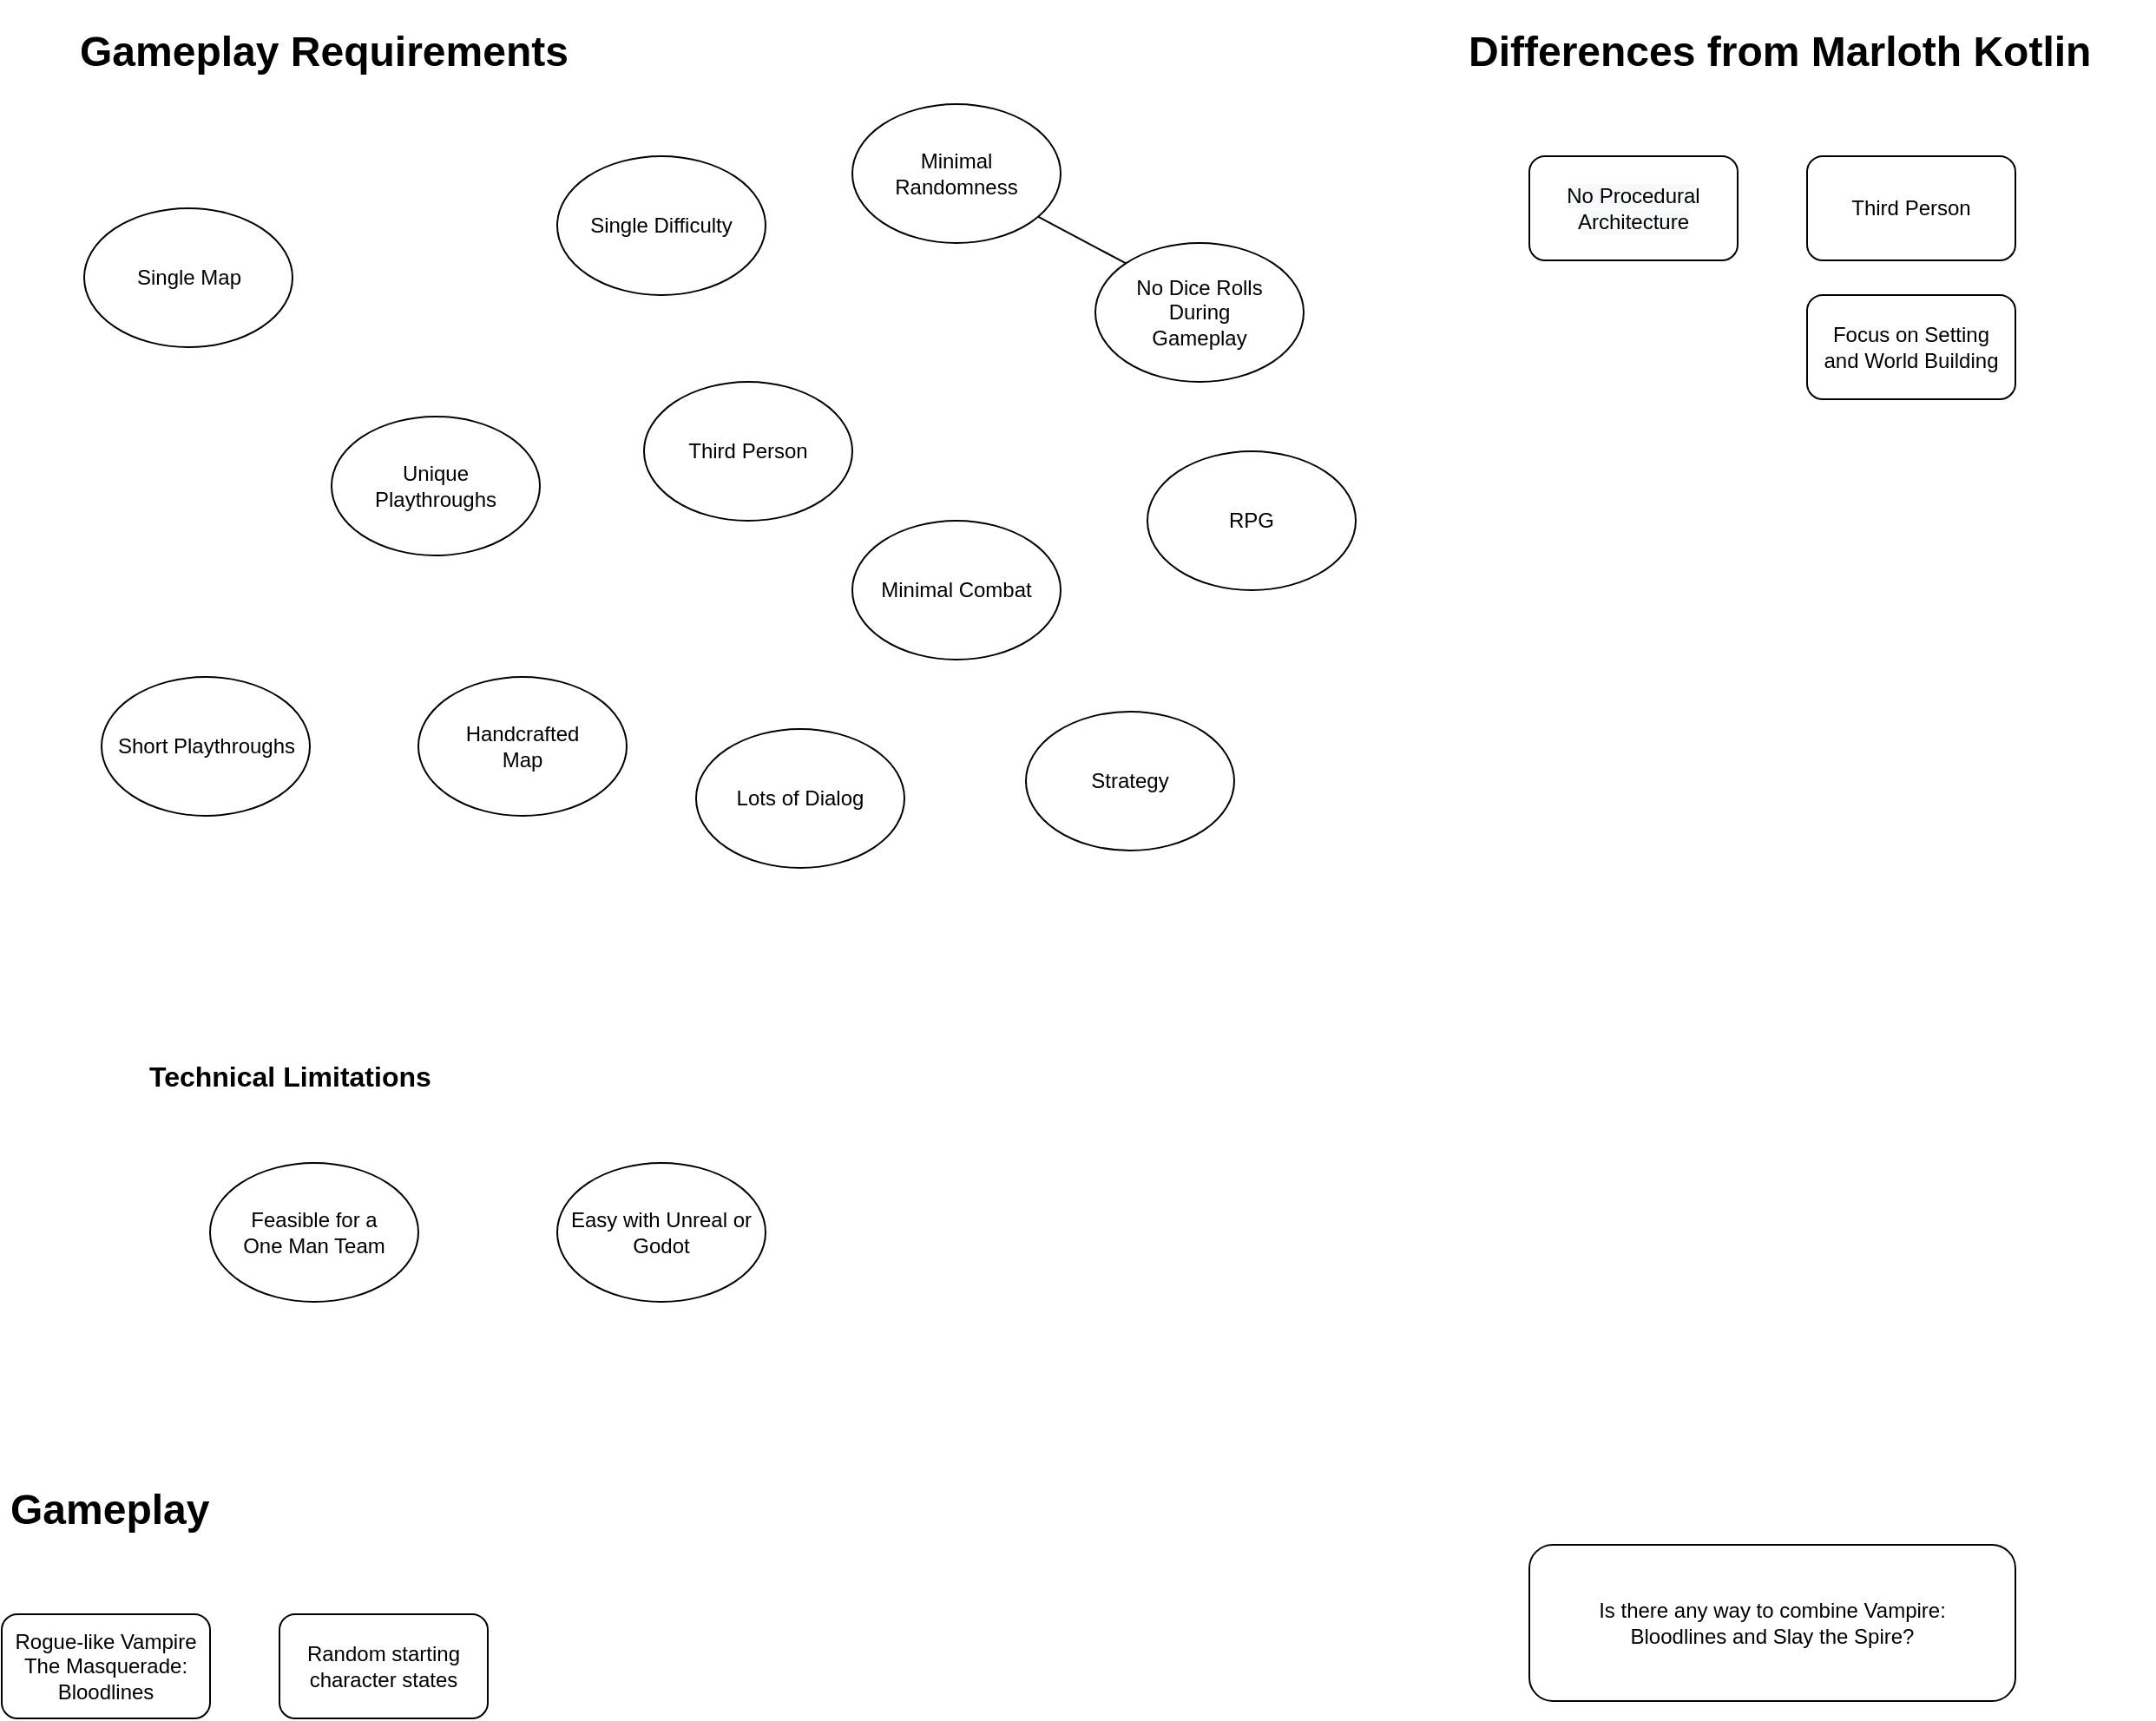 <mxfile version="16.0.2" type="device" pages="2"><diagram id="My13g6uGMonvz6SDreOy" name="High Level"><mxGraphModel dx="-578" dy="865" grid="1" gridSize="10" guides="1" tooltips="1" connect="1" arrows="1" fold="1" page="1" pageScale="1" pageWidth="840" pageHeight="840" math="0" shadow="0"><root><mxCell id="0"/><mxCell id="1" parent="0"/><mxCell id="fRn42tReMFn0H8pzA8Cg-2" value="&lt;h1&gt;Gameplay Requirements&lt;/h1&gt;" style="text;html=1;strokeColor=none;fillColor=none;spacing=5;spacingTop=-20;whiteSpace=wrap;overflow=hidden;rounded=0;shadow=0;glass=0;labelBorderColor=none;sketch=0;fontSize=12;" parent="1" vertex="1"><mxGeometry x="1760" y="40" width="320" height="40" as="geometry"/></mxCell><mxCell id="fRn42tReMFn0H8pzA8Cg-6" value="Third Person" style="ellipse;whiteSpace=wrap;html=1;rounded=1;shadow=0;glass=0;labelBorderColor=none;sketch=0;fontSize=12;strokeWidth=1;" parent="1" vertex="1"><mxGeometry x="2090" y="250" width="120" height="80" as="geometry"/></mxCell><mxCell id="fRn42tReMFn0H8pzA8Cg-7" value="RPG" style="ellipse;whiteSpace=wrap;html=1;rounded=1;shadow=0;glass=0;labelBorderColor=none;sketch=0;fontSize=12;strokeWidth=1;" parent="1" vertex="1"><mxGeometry x="2380" y="290" width="120" height="80" as="geometry"/></mxCell><mxCell id="fRn42tReMFn0H8pzA8Cg-8" value="Single Map" style="ellipse;whiteSpace=wrap;html=1;rounded=1;shadow=0;glass=0;labelBorderColor=none;sketch=0;fontSize=12;strokeWidth=1;" parent="1" vertex="1"><mxGeometry x="1767.5" y="150" width="120" height="80" as="geometry"/></mxCell><mxCell id="fRn42tReMFn0H8pzA8Cg-9" value="Single Difficulty" style="ellipse;whiteSpace=wrap;html=1;rounded=1;shadow=0;glass=0;labelBorderColor=none;sketch=0;fontSize=12;strokeWidth=1;" parent="1" vertex="1"><mxGeometry x="2040" y="120" width="120" height="80" as="geometry"/></mxCell><mxCell id="fRn42tReMFn0H8pzA8Cg-11" value="Short Playthroughs" style="ellipse;whiteSpace=wrap;html=1;rounded=1;shadow=0;glass=0;labelBorderColor=none;sketch=0;fontSize=12;strokeWidth=1;" parent="1" vertex="1"><mxGeometry x="1777.5" y="420" width="120" height="80" as="geometry"/></mxCell><mxCell id="fRn42tReMFn0H8pzA8Cg-13" value="Unique Playthroughs" style="ellipse;whiteSpace=wrap;html=1;rounded=1;shadow=0;glass=0;labelBorderColor=none;sketch=0;fontSize=12;strokeWidth=1;spacing=20;" parent="1" vertex="1"><mxGeometry x="1910" y="270" width="120" height="80" as="geometry"/></mxCell><mxCell id="fRn42tReMFn0H8pzA8Cg-15" value="Handcrafted Map" style="ellipse;whiteSpace=wrap;html=1;rounded=1;shadow=0;glass=0;labelBorderColor=none;sketch=0;fontSize=12;strokeWidth=1;spacing=20;" parent="1" vertex="1"><mxGeometry x="1960" y="420" width="120" height="80" as="geometry"/></mxCell><mxCell id="fRn42tReMFn0H8pzA8Cg-17" value="Feasible for a&lt;br&gt;One Man Team" style="ellipse;whiteSpace=wrap;html=1;rounded=1;shadow=0;glass=0;labelBorderColor=none;sketch=0;fontSize=12;strokeWidth=1;" parent="1" vertex="1"><mxGeometry x="1840" y="700" width="120" height="80" as="geometry"/></mxCell><mxCell id="fRn42tReMFn0H8pzA8Cg-18" value="Easy with Unreal or Godot" style="ellipse;whiteSpace=wrap;html=1;rounded=1;shadow=0;glass=0;labelBorderColor=none;sketch=0;fontSize=12;strokeWidth=1;" parent="1" vertex="1"><mxGeometry x="2040" y="700" width="120" height="80" as="geometry"/></mxCell><mxCell id="fRn42tReMFn0H8pzA8Cg-19" value="Technical Limitations" style="text;strokeColor=none;fillColor=none;spacing=5;spacingTop=-20;whiteSpace=wrap;overflow=hidden;rounded=0;shadow=0;glass=0;labelBorderColor=none;sketch=0;fontSize=16;verticalAlign=middle;html=1;fontStyle=1" parent="1" vertex="1"><mxGeometry x="1800" y="640" width="300" height="40" as="geometry"/></mxCell><mxCell id="fRn42tReMFn0H8pzA8Cg-26" value="&lt;h1&gt;Differences from Marloth Kotlin&lt;/h1&gt;" style="text;html=1;strokeColor=none;fillColor=none;spacing=5;spacingTop=-20;whiteSpace=wrap;overflow=hidden;rounded=0;shadow=0;glass=0;labelBorderColor=none;sketch=0;fontSize=12;" parent="1" vertex="1"><mxGeometry x="2560" y="40" width="400" height="40" as="geometry"/></mxCell><mxCell id="fRn42tReMFn0H8pzA8Cg-27" value="&lt;span style=&quot;color: rgb(0 , 0 , 0) ; font-family: &amp;#34;helvetica&amp;#34; ; font-size: 12px ; font-style: normal ; font-weight: 400 ; letter-spacing: normal ; text-align: center ; text-indent: 0px ; text-transform: none ; word-spacing: 0px ; background-color: rgb(248 , 249 , 250) ; display: inline ; float: none&quot;&gt;No Procedural Architecture&lt;/span&gt;" style="rounded=1;whiteSpace=wrap;html=1;" parent="1" vertex="1"><mxGeometry x="2600" y="120" width="120" height="60" as="geometry"/></mxCell><mxCell id="fRn42tReMFn0H8pzA8Cg-29" value="Third Person" style="rounded=1;whiteSpace=wrap;html=1;" parent="1" vertex="1"><mxGeometry x="2760" y="120" width="120" height="60" as="geometry"/></mxCell><mxCell id="fRn42tReMFn0H8pzA8Cg-30" value="Focus on Setting and World Building" style="rounded=1;whiteSpace=wrap;html=1;spacing=10;" parent="1" vertex="1"><mxGeometry x="2760" y="200" width="120" height="60" as="geometry"/></mxCell><mxCell id="EkcVSjIezmXCEigbmcfj-1" value="Strategy" style="ellipse;whiteSpace=wrap;html=1;rounded=1;shadow=0;glass=0;labelBorderColor=none;sketch=0;fontSize=12;strokeWidth=1;" parent="1" vertex="1"><mxGeometry x="2310" y="440" width="120" height="80" as="geometry"/></mxCell><mxCell id="EkcVSjIezmXCEigbmcfj-2" value="Minimal Combat" style="ellipse;whiteSpace=wrap;html=1;rounded=1;shadow=0;glass=0;labelBorderColor=none;sketch=0;fontSize=12;strokeWidth=1;" parent="1" vertex="1"><mxGeometry x="2210" y="330" width="120" height="80" as="geometry"/></mxCell><mxCell id="EkcVSjIezmXCEigbmcfj-3" value="&lt;h1&gt;Gameplay&lt;/h1&gt;" style="text;html=1;strokeColor=none;fillColor=none;spacing=5;spacingTop=-20;whiteSpace=wrap;overflow=hidden;rounded=0;shadow=0;glass=0;labelBorderColor=none;sketch=0;fontSize=12;" parent="1" vertex="1"><mxGeometry x="1720" y="880" width="200" height="40" as="geometry"/></mxCell><mxCell id="EkcVSjIezmXCEigbmcfj-4" value="Rogue-like Vampire The Masquerade: Bloodlines" style="rounded=1;whiteSpace=wrap;html=1;" parent="1" vertex="1"><mxGeometry x="1720" y="960" width="120" height="60" as="geometry"/></mxCell><mxCell id="EkcVSjIezmXCEigbmcfj-5" value="Random starting character states" style="rounded=1;whiteSpace=wrap;html=1;" parent="1" vertex="1"><mxGeometry x="1880" y="960" width="120" height="60" as="geometry"/></mxCell><mxCell id="LSnATcytx3LI9_9H-Usw-1" value="Is there any way to combine Vampire: Bloodlines and Slay the Spire?" style="rounded=1;whiteSpace=wrap;html=1;spacing=20;" parent="1" vertex="1"><mxGeometry x="2600" y="920" width="280" height="90" as="geometry"/></mxCell><mxCell id="L5NvABII8OhEteckqBZZ-3" style="rounded=0;orthogonalLoop=1;jettySize=auto;html=1;entryX=0;entryY=0;entryDx=0;entryDy=0;endArrow=none;endFill=0;" edge="1" parent="1" source="L5NvABII8OhEteckqBZZ-1" target="L5NvABII8OhEteckqBZZ-2"><mxGeometry relative="1" as="geometry"/></mxCell><mxCell id="L5NvABII8OhEteckqBZZ-1" value="Minimal Randomness" style="ellipse;whiteSpace=wrap;html=1;rounded=1;shadow=0;glass=0;labelBorderColor=none;sketch=0;fontSize=12;strokeWidth=1;spacing=20;" vertex="1" parent="1"><mxGeometry x="2210" y="90" width="120" height="80" as="geometry"/></mxCell><mxCell id="L5NvABII8OhEteckqBZZ-2" value="No Dice Rolls&lt;br&gt;During Gameplay" style="ellipse;whiteSpace=wrap;html=1;rounded=1;shadow=0;glass=0;labelBorderColor=none;sketch=0;fontSize=12;strokeWidth=1;spacing=20;" vertex="1" parent="1"><mxGeometry x="2350" y="170" width="120" height="80" as="geometry"/></mxCell><mxCell id="L5NvABII8OhEteckqBZZ-4" value="Lots of Dialog" style="ellipse;whiteSpace=wrap;html=1;rounded=1;shadow=0;glass=0;labelBorderColor=none;sketch=0;fontSize=12;strokeWidth=1;" vertex="1" parent="1"><mxGeometry x="2120" y="450" width="120" height="80" as="geometry"/></mxCell></root></mxGraphModel></diagram><diagram id="7FdwFL-7taJqNlCNMhrg" name="Setting"><mxGraphModel dx="-578" dy="865" grid="1" gridSize="10" guides="1" tooltips="1" connect="1" arrows="1" fold="1" page="1" pageScale="1" pageWidth="840" pageHeight="840" math="0" shadow="0"><root><mxCell id="fxQ_iqPwPQQyWyALrVe5-0"/><mxCell id="fxQ_iqPwPQQyWyALrVe5-1" parent="fxQ_iqPwPQQyWyALrVe5-0"/><mxCell id="sNb_f4QEiP6JSXqRPv54-0" value="&lt;h1&gt;Locations&lt;/h1&gt;" style="text;html=1;strokeColor=none;fillColor=none;spacing=5;spacingTop=-20;whiteSpace=wrap;overflow=hidden;rounded=0;shadow=0;glass=0;labelBorderColor=none;sketch=0;fontSize=12;" parent="fxQ_iqPwPQQyWyALrVe5-1" vertex="1"><mxGeometry x="1720" y="40" width="200" height="40" as="geometry"/></mxCell><mxCell id="sNb_f4QEiP6JSXqRPv54-1" value="Red Home" style="rounded=1;whiteSpace=wrap;html=1;" parent="fxQ_iqPwPQQyWyALrVe5-1" vertex="1"><mxGeometry x="1760" y="120" width="120" height="60" as="geometry"/></mxCell><mxCell id="sNb_f4QEiP6JSXqRPv54-2" value="Forest" style="rounded=1;whiteSpace=wrap;html=1;" parent="fxQ_iqPwPQQyWyALrVe5-1" vertex="1"><mxGeometry x="1920" y="120" width="120" height="60" as="geometry"/></mxCell><mxCell id="sNb_f4QEiP6JSXqRPv54-3" value="Graveyard" style="rounded=1;whiteSpace=wrap;html=1;" parent="fxQ_iqPwPQQyWyALrVe5-1" vertex="1"><mxGeometry x="1760" y="220" width="120" height="60" as="geometry"/></mxCell><mxCell id="sNb_f4QEiP6JSXqRPv54-4" value="City" style="rounded=1;whiteSpace=wrap;html=1;" parent="fxQ_iqPwPQQyWyALrVe5-1" vertex="1"><mxGeometry x="2080" y="120" width="120" height="60" as="geometry"/></mxCell><mxCell id="sNb_f4QEiP6JSXqRPv54-5" value="Mediev Manor" style="rounded=1;whiteSpace=wrap;html=1;" parent="fxQ_iqPwPQQyWyALrVe5-1" vertex="1"><mxGeometry x="1920" y="220" width="120" height="60" as="geometry"/></mxCell><mxCell id="sNb_f4QEiP6JSXqRPv54-6" value="Inn" style="rounded=1;whiteSpace=wrap;html=1;" parent="fxQ_iqPwPQQyWyALrVe5-1" vertex="1"><mxGeometry x="2080" y="220" width="120" height="60" as="geometry"/></mxCell><mxCell id="sNb_f4QEiP6JSXqRPv54-7" value="Library" style="rounded=1;whiteSpace=wrap;html=1;" parent="fxQ_iqPwPQQyWyALrVe5-1" vertex="1"><mxGeometry x="2240" y="120" width="120" height="60" as="geometry"/></mxCell><mxCell id="sNb_f4QEiP6JSXqRPv54-8" value="Dungeon" style="rounded=1;whiteSpace=wrap;html=1;" parent="fxQ_iqPwPQQyWyALrVe5-1" vertex="1"><mxGeometry x="1760" y="320" width="120" height="60" as="geometry"/></mxCell><mxCell id="sNb_f4QEiP6JSXqRPv54-9" value="Seaside" style="rounded=1;whiteSpace=wrap;html=1;" parent="fxQ_iqPwPQQyWyALrVe5-1" vertex="1"><mxGeometry x="2240" y="220" width="120" height="60" as="geometry"/></mxCell><mxCell id="sNb_f4QEiP6JSXqRPv54-10" value="Dungeon" style="rounded=1;whiteSpace=wrap;html=1;" parent="fxQ_iqPwPQQyWyALrVe5-1" vertex="1"><mxGeometry x="1920" y="320" width="120" height="60" as="geometry"/></mxCell><mxCell id="sNb_f4QEiP6JSXqRPv54-11" value="&lt;h1&gt;Creatures&lt;/h1&gt;" style="text;html=1;strokeColor=none;fillColor=none;spacing=5;spacingTop=-20;whiteSpace=wrap;overflow=hidden;rounded=0;shadow=0;glass=0;labelBorderColor=none;sketch=0;fontSize=12;" parent="fxQ_iqPwPQQyWyALrVe5-1" vertex="1"><mxGeometry x="2560" y="40" width="200" height="40" as="geometry"/></mxCell><mxCell id="sNb_f4QEiP6JSXqRPv54-12" value="Humans" style="rounded=1;whiteSpace=wrap;html=1;" parent="fxQ_iqPwPQQyWyALrVe5-1" vertex="1"><mxGeometry x="2600" y="120" width="120" height="60" as="geometry"/></mxCell><mxCell id="sNb_f4QEiP6JSXqRPv54-13" value="Talking Animals" style="rounded=1;whiteSpace=wrap;html=1;" parent="fxQ_iqPwPQQyWyALrVe5-1" vertex="1"><mxGeometry x="2760" y="120" width="120" height="60" as="geometry"/></mxCell><mxCell id="sNb_f4QEiP6JSXqRPv54-14" value="Undead" style="rounded=1;whiteSpace=wrap;html=1;" parent="fxQ_iqPwPQQyWyALrVe5-1" vertex="1"><mxGeometry x="2920" y="120" width="120" height="60" as="geometry"/></mxCell><mxCell id="sNb_f4QEiP6JSXqRPv54-15" value="Goblins" style="rounded=1;whiteSpace=wrap;html=1;" parent="fxQ_iqPwPQQyWyALrVe5-1" vertex="1"><mxGeometry x="3080" y="120" width="120" height="60" as="geometry"/></mxCell><mxCell id="sNb_f4QEiP6JSXqRPv54-16" value="Ogres" style="rounded=1;whiteSpace=wrap;html=1;" parent="fxQ_iqPwPQQyWyALrVe5-1" vertex="1"><mxGeometry x="2600" y="220" width="120" height="60" as="geometry"/></mxCell><mxCell id="sNb_f4QEiP6JSXqRPv54-17" value="Goblikins" style="rounded=1;whiteSpace=wrap;html=1;" parent="fxQ_iqPwPQQyWyALrVe5-1" vertex="1"><mxGeometry x="2760" y="220" width="120" height="60" as="geometry"/></mxCell><mxCell id="sNb_f4QEiP6JSXqRPv54-18" value="Shades" style="rounded=1;whiteSpace=wrap;html=1;" parent="fxQ_iqPwPQQyWyALrVe5-1" vertex="1"><mxGeometry x="2920" y="220" width="120" height="60" as="geometry"/></mxCell><mxCell id="sNb_f4QEiP6JSXqRPv54-19" value="&lt;h1&gt;Factions&lt;/h1&gt;" style="text;html=1;strokeColor=none;fillColor=none;spacing=5;spacingTop=-20;whiteSpace=wrap;overflow=hidden;rounded=0;shadow=0;glass=0;labelBorderColor=none;sketch=0;fontSize=12;" parent="fxQ_iqPwPQQyWyALrVe5-1" vertex="1"><mxGeometry x="3400" y="40" width="200" height="40" as="geometry"/></mxCell><mxCell id="sNb_f4QEiP6JSXqRPv54-20" value="Heroes" style="rounded=1;whiteSpace=wrap;html=1;" parent="fxQ_iqPwPQQyWyALrVe5-1" vertex="1"><mxGeometry x="3440" y="120" width="120" height="60" as="geometry"/></mxCell><mxCell id="sNb_f4QEiP6JSXqRPv54-21" value="Necromancers" style="rounded=1;whiteSpace=wrap;html=1;" parent="fxQ_iqPwPQQyWyALrVe5-1" vertex="1"><mxGeometry x="3600" y="120" width="120" height="60" as="geometry"/></mxCell><mxCell id="sNb_f4QEiP6JSXqRPv54-22" value="Empire" style="rounded=1;whiteSpace=wrap;html=1;" parent="fxQ_iqPwPQQyWyALrVe5-1" vertex="1"><mxGeometry x="3760" y="120" width="120" height="60" as="geometry"/></mxCell><mxCell id="sNb_f4QEiP6JSXqRPv54-23" value="City of Orphans" style="rounded=1;whiteSpace=wrap;html=1;" parent="fxQ_iqPwPQQyWyALrVe5-1" vertex="1"><mxGeometry x="3920" y="120" width="120" height="60" as="geometry"/></mxCell><mxCell id="sNb_f4QEiP6JSXqRPv54-24" value="Wizards Council" style="rounded=1;whiteSpace=wrap;html=1;" parent="fxQ_iqPwPQQyWyALrVe5-1" vertex="1"><mxGeometry x="3440" y="210" width="120" height="60" as="geometry"/></mxCell><mxCell id="sNb_f4QEiP6JSXqRPv54-25" value="Merchants" style="rounded=1;whiteSpace=wrap;html=1;" parent="fxQ_iqPwPQQyWyALrVe5-1" vertex="1"><mxGeometry x="3600" y="210" width="120" height="60" as="geometry"/></mxCell><mxCell id="sNb_f4QEiP6JSXqRPv54-26" value="Artisans" style="rounded=1;whiteSpace=wrap;html=1;" parent="fxQ_iqPwPQQyWyALrVe5-1" vertex="1"><mxGeometry x="3760" y="210" width="120" height="60" as="geometry"/></mxCell><mxCell id="sNb_f4QEiP6JSXqRPv54-27" value="Individuals" style="rounded=1;whiteSpace=wrap;html=1;" parent="fxQ_iqPwPQQyWyALrVe5-1" vertex="1"><mxGeometry x="3920" y="210" width="120" height="60" as="geometry"/></mxCell><mxCell id="zpGI_PkP2mvuhjqW-y23-0" value="Some monsters are cursed humans" style="rounded=1;whiteSpace=wrap;html=1;" vertex="1" parent="fxQ_iqPwPQQyWyALrVe5-1"><mxGeometry x="2820" y="1130" width="120" height="60" as="geometry"/></mxCell><mxCell id="zpGI_PkP2mvuhjqW-y23-1" value="Some monsters are beasts" style="rounded=1;whiteSpace=wrap;html=1;" vertex="1" parent="fxQ_iqPwPQQyWyALrVe5-1"><mxGeometry x="2980" y="1140" width="120" height="60" as="geometry"/></mxCell><mxCell id="zpGI_PkP2mvuhjqW-y23-2" value="Some monsters are demonic" style="rounded=1;whiteSpace=wrap;html=1;" vertex="1" parent="fxQ_iqPwPQQyWyALrVe5-1"><mxGeometry x="3140" y="1130" width="120" height="60" as="geometry"/></mxCell><mxCell id="zpGI_PkP2mvuhjqW-y23-3" value="Some monsters magical creations" style="rounded=1;whiteSpace=wrap;html=1;" vertex="1" parent="fxQ_iqPwPQQyWyALrVe5-1"><mxGeometry x="2830" y="1240" width="120" height="60" as="geometry"/></mxCell><mxCell id="zpGI_PkP2mvuhjqW-y23-4" style="edgeStyle=orthogonalEdgeStyle;rounded=0;orthogonalLoop=1;jettySize=auto;html=1;curved=1;endArrow=none;endFill=0;" edge="1" parent="fxQ_iqPwPQQyWyALrVe5-1" source="zpGI_PkP2mvuhjqW-y23-5" target="zpGI_PkP2mvuhjqW-y23-0"><mxGeometry relative="1" as="geometry"/></mxCell><mxCell id="zpGI_PkP2mvuhjqW-y23-5" value="Some characters can alternate between human and cursed states" style="text;html=1;strokeColor=none;fillColor=none;align=center;verticalAlign=middle;whiteSpace=wrap;rounded=0;" vertex="1" parent="fxQ_iqPwPQQyWyALrVe5-1"><mxGeometry x="2550" y="1125" width="140" height="70" as="geometry"/></mxCell><mxCell id="zpGI_PkP2mvuhjqW-y23-6" value="Worshipping false gods" style="rounded=1;whiteSpace=wrap;html=1;" vertex="1" parent="fxQ_iqPwPQQyWyALrVe5-1"><mxGeometry x="3100" y="1280" width="120" height="60" as="geometry"/></mxCell><mxCell id="zpGI_PkP2mvuhjqW-y23-7" value="Some monsters magical creations" style="rounded=1;whiteSpace=wrap;html=1;" vertex="1" parent="fxQ_iqPwPQQyWyALrVe5-1"><mxGeometry x="2890" y="1360" width="120" height="60" as="geometry"/></mxCell><mxCell id="zpGI_PkP2mvuhjqW-y23-8" value="&lt;h1&gt;Story Mechanics&lt;/h1&gt;" style="text;html=1;strokeColor=none;fillColor=none;spacing=5;spacingTop=-20;whiteSpace=wrap;overflow=hidden;rounded=0;shadow=0;glass=0;labelBorderColor=none;sketch=0;fontSize=12;" vertex="1" parent="fxQ_iqPwPQQyWyALrVe5-1"><mxGeometry x="2560" y="880" width="240" height="40" as="geometry"/></mxCell></root></mxGraphModel></diagram></mxfile>